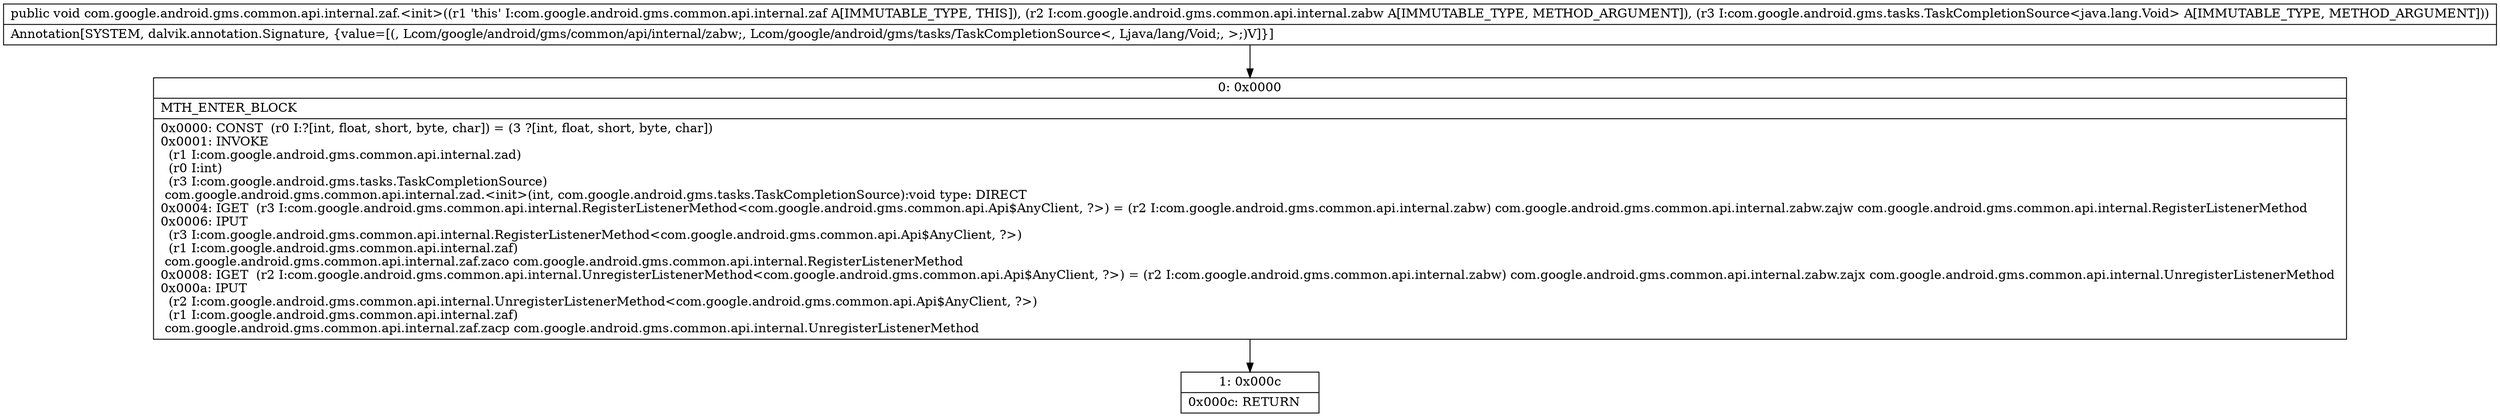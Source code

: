 digraph "CFG forcom.google.android.gms.common.api.internal.zaf.\<init\>(Lcom\/google\/android\/gms\/common\/api\/internal\/zabw;Lcom\/google\/android\/gms\/tasks\/TaskCompletionSource;)V" {
Node_0 [shape=record,label="{0\:\ 0x0000|MTH_ENTER_BLOCK\l|0x0000: CONST  (r0 I:?[int, float, short, byte, char]) = (3 ?[int, float, short, byte, char]) \l0x0001: INVOKE  \l  (r1 I:com.google.android.gms.common.api.internal.zad)\l  (r0 I:int)\l  (r3 I:com.google.android.gms.tasks.TaskCompletionSource)\l com.google.android.gms.common.api.internal.zad.\<init\>(int, com.google.android.gms.tasks.TaskCompletionSource):void type: DIRECT \l0x0004: IGET  (r3 I:com.google.android.gms.common.api.internal.RegisterListenerMethod\<com.google.android.gms.common.api.Api$AnyClient, ?\>) = (r2 I:com.google.android.gms.common.api.internal.zabw) com.google.android.gms.common.api.internal.zabw.zajw com.google.android.gms.common.api.internal.RegisterListenerMethod \l0x0006: IPUT  \l  (r3 I:com.google.android.gms.common.api.internal.RegisterListenerMethod\<com.google.android.gms.common.api.Api$AnyClient, ?\>)\l  (r1 I:com.google.android.gms.common.api.internal.zaf)\l com.google.android.gms.common.api.internal.zaf.zaco com.google.android.gms.common.api.internal.RegisterListenerMethod \l0x0008: IGET  (r2 I:com.google.android.gms.common.api.internal.UnregisterListenerMethod\<com.google.android.gms.common.api.Api$AnyClient, ?\>) = (r2 I:com.google.android.gms.common.api.internal.zabw) com.google.android.gms.common.api.internal.zabw.zajx com.google.android.gms.common.api.internal.UnregisterListenerMethod \l0x000a: IPUT  \l  (r2 I:com.google.android.gms.common.api.internal.UnregisterListenerMethod\<com.google.android.gms.common.api.Api$AnyClient, ?\>)\l  (r1 I:com.google.android.gms.common.api.internal.zaf)\l com.google.android.gms.common.api.internal.zaf.zacp com.google.android.gms.common.api.internal.UnregisterListenerMethod \l}"];
Node_1 [shape=record,label="{1\:\ 0x000c|0x000c: RETURN   \l}"];
MethodNode[shape=record,label="{public void com.google.android.gms.common.api.internal.zaf.\<init\>((r1 'this' I:com.google.android.gms.common.api.internal.zaf A[IMMUTABLE_TYPE, THIS]), (r2 I:com.google.android.gms.common.api.internal.zabw A[IMMUTABLE_TYPE, METHOD_ARGUMENT]), (r3 I:com.google.android.gms.tasks.TaskCompletionSource\<java.lang.Void\> A[IMMUTABLE_TYPE, METHOD_ARGUMENT]))  | Annotation[SYSTEM, dalvik.annotation.Signature, \{value=[(, Lcom\/google\/android\/gms\/common\/api\/internal\/zabw;, Lcom\/google\/android\/gms\/tasks\/TaskCompletionSource\<, Ljava\/lang\/Void;, \>;)V]\}]\l}"];
MethodNode -> Node_0;
Node_0 -> Node_1;
}

